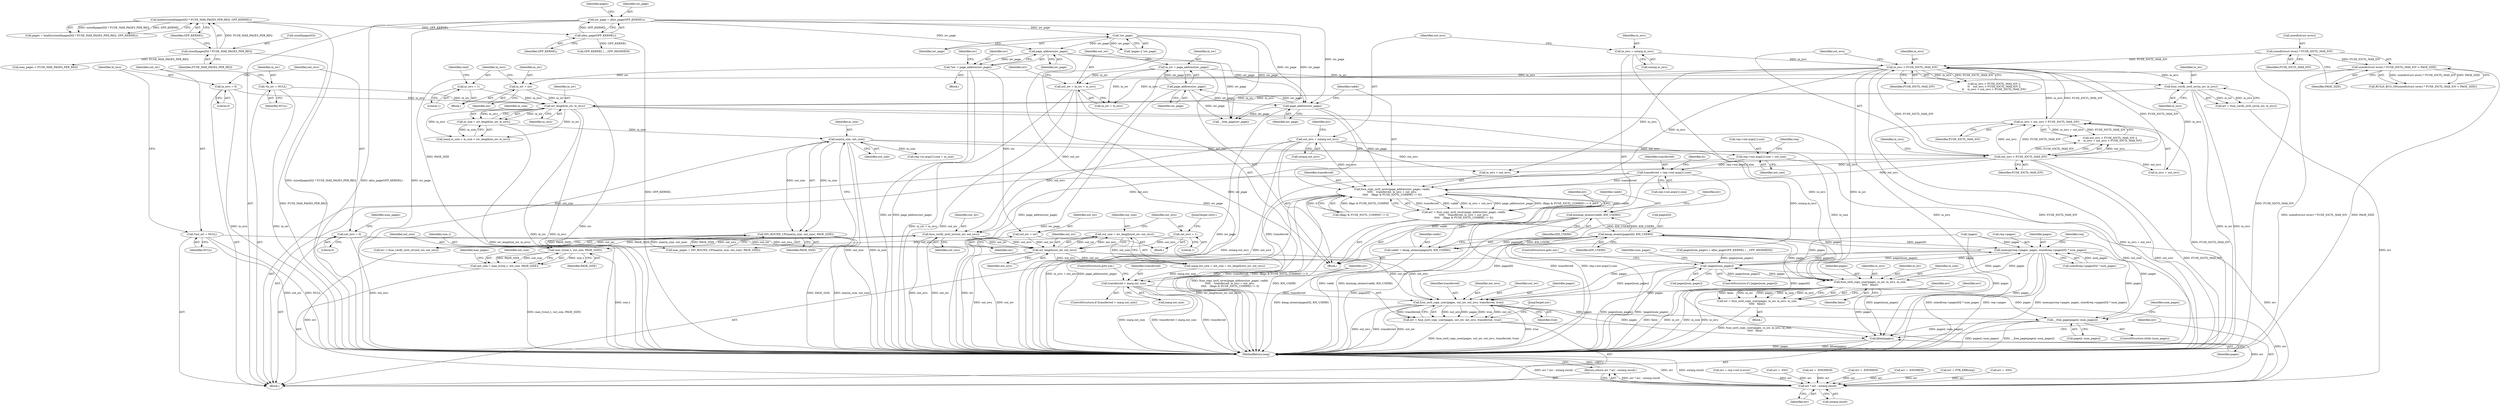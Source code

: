 digraph "0_linux_7572777eef78ebdee1ecb7c258c0ef94d35bad16@array" {
"1000498" [label="(Call,transferred = req->out.args[1].size)"];
"1000461" [label="(Call,req->out.args[1].size = out_size)"];
"1000273" [label="(Call,max(in_size, out_size))"];
"1000250" [label="(Call,in_size = iov_length(in_iov, in_iovs))"];
"1000252" [label="(Call,iov_length(in_iov, in_iovs))"];
"1000141" [label="(Call,*in_iov = NULL)"];
"1000227" [label="(Call,in_iov = iov)"];
"1000204" [label="(Call,*iov = page_address(iov_page))"];
"1000206" [label="(Call,page_address(iov_page))"];
"1000186" [label="(Call,iov_page = alloc_page(GFP_KERNEL))"];
"1000188" [label="(Call,alloc_page(GFP_KERNEL))"];
"1000178" [label="(Call,kzalloc(sizeof(pages[0]) * FUSE_MAX_PAGES_PER_REQ, GFP_KERNEL))"];
"1000179" [label="(Call,sizeof(pages[0]) * FUSE_MAX_PAGES_PER_REQ)"];
"1000194" [label="(Call,!iov_page)"];
"1000604" [label="(Call,fuse_verify_ioctl_iov(in_iov, in_iovs))"];
"1000593" [label="(Call,in_iov = page_address(iov_page))"];
"1000595" [label="(Call,page_address(iov_page))"];
"1000575" [label="(Call,page_address(iov_page))"];
"1000552" [label="(Call,in_iovs > FUSE_IOCTL_MAX_IOV)"];
"1000536" [label="(Call,in_iovs = outarg.in_iovs)"];
"1000559" [label="(Call,in_iovs + out_iovs > FUSE_IOCTL_MAX_IOV)"];
"1000556" [label="(Call,out_iovs > FUSE_IOCTL_MAX_IOV)"];
"1000541" [label="(Call,out_iovs = outarg.out_iovs)"];
"1000167" [label="(Call,sizeof(struct iovec) * FUSE_IOCTL_MAX_IOV)"];
"1000230" [label="(Call,in_iovs = 1)"];
"1000149" [label="(Call,in_iovs = 0)"];
"1000264" [label="(Call,out_size = max_t(size_t, out_size, PAGE_SIZE))"];
"1000266" [label="(Call,max_t(size_t, out_size, PAGE_SIZE))"];
"1000259" [label="(Call,out_size = iov_length(out_iov, out_iovs))"];
"1000261" [label="(Call,iov_length(out_iov, out_iovs))"];
"1000612" [label="(Call,fuse_verify_ioctl_iov(out_iov, out_iovs))"];
"1000597" [label="(Call,out_iov = in_iov + in_iovs)"];
"1000239" [label="(Call,out_iov = iov)"];
"1000145" [label="(Call,*out_iov = NULL)"];
"1000153" [label="(Call,out_iovs = 0)"];
"1000242" [label="(Call,out_iovs = 1)"];
"1000272" [label="(Call,DIV_ROUND_UP(max(in_size, out_size), PAGE_SIZE))"];
"1000166" [label="(Call,sizeof(struct iovec) * FUSE_IOCTL_MAX_IOV > PAGE_SIZE)"];
"1000574" [label="(Call,fuse_copy_ioctl_iovec(page_address(iov_page), vaddr,\n\t\t\t\t\t    transferred, in_iovs + out_iovs,\n\t\t\t\t\t    (flags & FUSE_IOCTL_COMPAT) != 0))"];
"1000572" [label="(Call,err = fuse_copy_ioctl_iovec(page_address(iov_page), vaddr,\n\t\t\t\t\t    transferred, in_iovs + out_iovs,\n\t\t\t\t\t    (flags & FUSE_IOCTL_COMPAT) != 0))"];
"1000658" [label="(Call,err ? err : outarg.result)"];
"1000657" [label="(Return,return err ? err : outarg.result;)"];
"1000587" [label="(Call,kunmap_atomic(vaddr, KM_USER0))"];
"1000567" [label="(Call,kmap_atomic(pages[0], KM_USER0))"];
"1000323" [label="(Call,memcpy(req->pages, pages, sizeof(req->pages[0]) * num_pages))"];
"1000300" [label="(Call,!pages[num_pages])"];
"1000421" [label="(Call,fuse_ioctl_copy_user(pages, in_iov, in_iovs, in_size,\n\t\t\t\t\t   false))"];
"1000419" [label="(Call,err = fuse_ioctl_copy_user(pages, in_iov, in_iovs, in_size,\n\t\t\t\t\t   false))"];
"1000632" [label="(Call,fuse_ioctl_copy_user(pages, out_iov, out_iovs, transferred, true))"];
"1000630" [label="(Call,err = fuse_ioctl_copy_user(pages, out_iov, out_iovs, transferred, true))"];
"1000650" [label="(Call,__free_page(pages[--num_pages]))"];
"1000655" [label="(Call,kfree(pages))"];
"1000565" [label="(Call,vaddr = kmap_atomic(pages[0], KM_USER0))"];
"1000624" [label="(Call,transferred > inarg.out_size)"];
"1000241" [label="(Identifier,iov)"];
"1000243" [label="(Identifier,out_iovs)"];
"1000596" [label="(Identifier,iov_page)"];
"1000254" [label="(Identifier,in_iovs)"];
"1000231" [label="(Identifier,in_iovs)"];
"1000541" [label="(Call,out_iovs = outarg.out_iovs)"];
"1000498" [label="(Call,transferred = req->out.args[1].size)"];
"1000269" [label="(Identifier,PAGE_SIZE)"];
"1000229" [label="(Identifier,iov)"];
"1000603" [label="(Identifier,err)"];
"1000568" [label="(Call,pages[0])"];
"1000170" [label="(Identifier,FUSE_IOCTL_MAX_IOV)"];
"1000660" [label="(Identifier,err)"];
"1000500" [label="(Call,req->out.args[1].size)"];
"1000554" [label="(Identifier,FUSE_IOCTL_MAX_IOV)"];
"1000629" [label="(ControlStructure,goto out;)"];
"1000266" [label="(Call,max_t(size_t, out_size, PAGE_SIZE))"];
"1000659" [label="(Identifier,err)"];
"1000147" [label="(Identifier,NULL)"];
"1000207" [label="(Identifier,iov_page)"];
"1000573" [label="(Identifier,err)"];
"1000636" [label="(Identifier,transferred)"];
"1000262" [label="(Identifier,out_iov)"];
"1000547" [label="(Identifier,err)"];
"1000489" [label="(Call,err = req->out.h.error)"];
"1000524" [label="(Block,)"];
"1000602" [label="(Call,err = fuse_verify_ioctl_iov(in_iov, in_iovs))"];
"1000543" [label="(Call,outarg.out_iovs)"];
"1000210" [label="(Identifier,iov)"];
"1000614" [label="(Identifier,out_iovs)"];
"1000171" [label="(Identifier,PAGE_SIZE)"];
"1000499" [label="(Identifier,transferred)"];
"1000178" [label="(Call,kzalloc(sizeof(pages[0]) * FUSE_MAX_PAGES_PER_REQ, GFP_KERNEL))"];
"1000661" [label="(Call,outarg.result)"];
"1000246" [label="(Call,inarg.in_size = in_size = iov_length(in_iov, in_iovs))"];
"1000605" [label="(Identifier,in_iov)"];
"1000149" [label="(Call,in_iovs = 0)"];
"1000567" [label="(Call,kmap_atomic(pages[0], KM_USER0))"];
"1000612" [label="(Call,fuse_verify_ioctl_iov(out_iov, out_iovs))"];
"1000188" [label="(Call,alloc_page(GFP_KERNEL))"];
"1000228" [label="(Identifier,in_iov)"];
"1000259" [label="(Call,out_size = iov_length(out_iov, out_iovs))"];
"1000422" [label="(Identifier,pages)"];
"1000604" [label="(Call,fuse_verify_ioctl_iov(in_iov, in_iovs))"];
"1000613" [label="(Identifier,out_iov)"];
"1000424" [label="(Identifier,in_iovs)"];
"1000561" [label="(Identifier,in_iovs)"];
"1000271" [label="(Identifier,max_pages)"];
"1000146" [label="(Identifier,out_iov)"];
"1000275" [label="(Identifier,out_size)"];
"1000328" [label="(Call,sizeof(req->pages[0]) * num_pages)"];
"1000394" [label="(Block,)"];
"1000176" [label="(Call,pages = kzalloc(sizeof(pages[0]) * FUSE_MAX_PAGES_PER_REQ, GFP_KERNEL))"];
"1000242" [label="(Call,out_iovs = 1)"];
"1000323" [label="(Call,memcpy(req->pages, pages, sizeof(req->pages[0]) * num_pages))"];
"1000230" [label="(Call,in_iovs = 1)"];
"1000589" [label="(Identifier,KM_USER0)"];
"1000195" [label="(Identifier,iov_page)"];
"1000536" [label="(Call,in_iovs = outarg.in_iovs)"];
"1000245" [label="(JumpTarget,retry:)"];
"1000179" [label="(Call,sizeof(pages[0]) * FUSE_MAX_PAGES_PER_REQ)"];
"1000227" [label="(Call,in_iov = iov)"];
"1000180" [label="(Call,sizeof(pages[0]))"];
"1000626" [label="(Call,inarg.out_size)"];
"1000635" [label="(Identifier,out_iovs)"];
"1000560" [label="(Call,in_iovs + out_iovs)"];
"1000205" [label="(Identifier,iov)"];
"1000649" [label="(Identifier,num_pages)"];
"1000419" [label="(Call,err = fuse_ioctl_copy_user(pages, in_iov, in_iovs, in_size,\n\t\t\t\t\t   false))"];
"1000638" [label="(JumpTarget,out:)"];
"1000226" [label="(Block,)"];
"1000551" [label="(Call,in_iovs > FUSE_IOCTL_MAX_IOV ||\n\t\t    out_iovs > FUSE_IOCTL_MAX_IOV ||\n\t\t    in_iovs + out_iovs > FUSE_IOCTL_MAX_IOV)"];
"1000634" [label="(Identifier,out_iov)"];
"1000244" [label="(Literal,1)"];
"1000555" [label="(Call,out_iovs > FUSE_IOCTL_MAX_IOV ||\n\t\t    in_iovs + out_iovs > FUSE_IOCTL_MAX_IOV)"];
"1000264" [label="(Call,out_size = max_t(size_t, out_size, PAGE_SIZE))"];
"1000462" [label="(Call,req->out.args[1].size)"];
"1000633" [label="(Identifier,pages)"];
"1000261" [label="(Call,iov_length(out_iov, out_iovs))"];
"1000650" [label="(Call,__free_page(pages[--num_pages]))"];
"1000202" [label="(Block,)"];
"1000538" [label="(Call,outarg.in_iovs)"];
"1000143" [label="(Identifier,NULL)"];
"1000606" [label="(Identifier,in_iovs)"];
"1000304" [label="(ControlStructure,goto out;)"];
"1000475" [label="(Identifier,req)"];
"1000576" [label="(Identifier,iov_page)"];
"1000184" [label="(Identifier,FUSE_MAX_PAGES_PER_REQ)"];
"1000526" [label="(Call,err = -EIO)"];
"1000291" [label="(Call,pages[num_pages] = alloc_page(GFP_KERNEL | __GFP_HIGHMEM))"];
"1000238" [label="(Block,)"];
"1000141" [label="(Call,*in_iov = NULL)"];
"1000250" [label="(Call,in_size = iov_length(in_iov, in_iovs))"];
"1000277" [label="(Call,err = -ENOMEM)"];
"1000582" [label="(Call,(flags & FUSE_IOCTL_COMPAT) != 0)"];
"1000624" [label="(Call,transferred > inarg.out_size)"];
"1000172" [label="(Call,err = -ENOMEM)"];
"1000268" [label="(Identifier,out_size)"];
"1000191" [label="(Call,!pages || !iov_page)"];
"1000301" [label="(Call,pages[num_pages])"];
"1000260" [label="(Identifier,out_size)"];
"1000273" [label="(Call,max(in_size, out_size))"];
"1000558" [label="(Identifier,FUSE_IOCTL_MAX_IOV)"];
"1000630" [label="(Call,err = fuse_ioctl_copy_user(pages, out_iov, out_iovs, transferred, true))"];
"1000232" [label="(Literal,1)"];
"1000251" [label="(Identifier,in_size)"];
"1000575" [label="(Call,page_address(iov_page))"];
"1000587" [label="(Call,kunmap_atomic(vaddr, KM_USER0))"];
"1000563" [label="(Identifier,FUSE_IOCTL_MAX_IOV)"];
"1000658" [label="(Call,err ? err : outarg.result)"];
"1000324" [label="(Call,req->pages)"];
"1000270" [label="(Call,max_pages = DIV_ROUND_UP(max(in_size, out_size), PAGE_SIZE))"];
"1000192" [label="(Call,!pages)"];
"1000542" [label="(Identifier,out_iovs)"];
"1000632" [label="(Call,fuse_ioctl_copy_user(pages, out_iov, out_iovs, transferred, true))"];
"1000565" [label="(Call,vaddr = kmap_atomic(pages[0], KM_USER0))"];
"1000588" [label="(Identifier,vaddr)"];
"1000158" [label="(Identifier,num_pages)"];
"1000546" [label="(Call,err = -ENOMEM)"];
"1000426" [label="(Identifier,false)"];
"1000154" [label="(Identifier,out_iovs)"];
"1000657" [label="(Return,return err ? err : outarg.result;)"];
"1000186" [label="(Call,iov_page = alloc_page(GFP_KERNEL))"];
"1000315" [label="(Call,err = PTR_ERR(req))"];
"1000193" [label="(Identifier,pages)"];
"1000306" [label="(Identifier,num_pages)"];
"1000664" [label="(MethodReturn,long)"];
"1000566" [label="(Identifier,vaddr)"];
"1000595" [label="(Call,page_address(iov_page))"];
"1000656" [label="(Identifier,pages)"];
"1000651" [label="(Call,pages[--num_pages])"];
"1000267" [label="(Identifier,size_t)"];
"1000537" [label="(Identifier,in_iovs)"];
"1000631" [label="(Identifier,err)"];
"1000167" [label="(Call,sizeof(struct iovec) * FUSE_IOCTL_MAX_IOV)"];
"1000153" [label="(Call,out_iovs = 0)"];
"1000619" [label="(Call,err = -EIO)"];
"1000185" [label="(Identifier,GFP_KERNEL)"];
"1000623" [label="(ControlStructure,if (transferred > inarg.out_size))"];
"1000265" [label="(Identifier,out_size)"];
"1000556" [label="(Call,out_iovs > FUSE_IOCTL_MAX_IOV)"];
"1000423" [label="(Identifier,in_iov)"];
"1000155" [label="(Literal,0)"];
"1000420" [label="(Identifier,err)"];
"1000204" [label="(Call,*iov = page_address(iov_page))"];
"1000189" [label="(Identifier,GFP_KERNEL)"];
"1000168" [label="(Call,sizeof(struct iovec))"];
"1000272" [label="(Call,DIV_ROUND_UP(max(in_size, out_size), PAGE_SIZE))"];
"1000572" [label="(Call,err = fuse_copy_ioctl_iovec(page_address(iov_page), vaddr,\n\t\t\t\t\t    transferred, in_iovs + out_iovs,\n\t\t\t\t\t    (flags & FUSE_IOCTL_COMPAT) != 0))"];
"1000165" [label="(Call,BUILD_BUG_ON(sizeof(struct iovec) * FUSE_IOCTL_MAX_IOV > PAGE_SIZE))"];
"1000300" [label="(Call,!pages[num_pages])"];
"1000637" [label="(Identifier,true)"];
"1000655" [label="(Call,kfree(pages))"];
"1000428" [label="(Identifier,err)"];
"1000276" [label="(Identifier,PAGE_SIZE)"];
"1000401" [label="(Call,req->in.args[1].size = in_size)"];
"1000591" [label="(Identifier,err)"];
"1000597" [label="(Call,out_iov = in_iov + in_iovs)"];
"1000648" [label="(ControlStructure,while (num_pages))"];
"1000299" [label="(ControlStructure,if (!pages[num_pages]))"];
"1000593" [label="(Call,in_iov = page_address(iov_page))"];
"1000113" [label="(Block,)"];
"1000296" [label="(Call,GFP_KERNEL | __GFP_HIGHMEM)"];
"1000559" [label="(Call,in_iovs + out_iovs > FUSE_IOCTL_MAX_IOV)"];
"1000598" [label="(Identifier,out_iov)"];
"1000145" [label="(Call,*out_iov = NULL)"];
"1000263" [label="(Identifier,out_iovs)"];
"1000274" [label="(Identifier,in_size)"];
"1000194" [label="(Call,!iov_page)"];
"1000166" [label="(Call,sizeof(struct iovec) * FUSE_IOCTL_MAX_IOV > PAGE_SIZE)"];
"1000571" [label="(Identifier,KM_USER0)"];
"1000206" [label="(Call,page_address(iov_page))"];
"1000553" [label="(Identifier,in_iovs)"];
"1000187" [label="(Identifier,iov_page)"];
"1000327" [label="(Identifier,pages)"];
"1000471" [label="(Identifier,out_size)"];
"1000252" [label="(Call,iov_length(in_iov, in_iovs))"];
"1000579" [label="(Call,in_iovs + out_iovs)"];
"1000461" [label="(Call,req->out.args[1].size = out_size)"];
"1000338" [label="(Identifier,req)"];
"1000425" [label="(Identifier,in_size)"];
"1000151" [label="(Literal,0)"];
"1000610" [label="(Call,err = fuse_verify_ioctl_iov(out_iov, out_iovs))"];
"1000557" [label="(Identifier,out_iovs)"];
"1000594" [label="(Identifier,in_iov)"];
"1000150" [label="(Identifier,in_iovs)"];
"1000253" [label="(Identifier,in_iov)"];
"1000646" [label="(Call,__free_page(iov_page))"];
"1000236" [label="(Identifier,cmd)"];
"1000599" [label="(Call,in_iov + in_iovs)"];
"1000240" [label="(Identifier,out_iov)"];
"1000510" [label="(Identifier,fc)"];
"1000574" [label="(Call,fuse_copy_ioctl_iovec(page_address(iov_page), vaddr,\n\t\t\t\t\t    transferred, in_iovs + out_iovs,\n\t\t\t\t\t    (flags & FUSE_IOCTL_COMPAT) != 0))"];
"1000142" [label="(Identifier,in_iov)"];
"1000552" [label="(Call,in_iovs > FUSE_IOCTL_MAX_IOV)"];
"1000282" [label="(Call,max_pages > FUSE_MAX_PAGES_PER_REQ)"];
"1000625" [label="(Identifier,transferred)"];
"1000578" [label="(Identifier,transferred)"];
"1000421" [label="(Call,fuse_ioctl_copy_user(pages, in_iov, in_iovs, in_size,\n\t\t\t\t\t   false))"];
"1000255" [label="(Call,inarg.out_size = out_size = iov_length(out_iov, out_iovs))"];
"1000577" [label="(Identifier,vaddr)"];
"1000239" [label="(Call,out_iov = iov)"];
"1000498" -> "1000113"  [label="AST: "];
"1000498" -> "1000500"  [label="CFG: "];
"1000499" -> "1000498"  [label="AST: "];
"1000500" -> "1000498"  [label="AST: "];
"1000510" -> "1000498"  [label="CFG: "];
"1000498" -> "1000664"  [label="DDG: transferred"];
"1000498" -> "1000664"  [label="DDG: req->out.args[1].size"];
"1000461" -> "1000498"  [label="DDG: req->out.args[1].size"];
"1000498" -> "1000574"  [label="DDG: transferred"];
"1000498" -> "1000624"  [label="DDG: transferred"];
"1000461" -> "1000113"  [label="AST: "];
"1000461" -> "1000471"  [label="CFG: "];
"1000462" -> "1000461"  [label="AST: "];
"1000471" -> "1000461"  [label="AST: "];
"1000475" -> "1000461"  [label="CFG: "];
"1000461" -> "1000664"  [label="DDG: out_size"];
"1000273" -> "1000461"  [label="DDG: out_size"];
"1000273" -> "1000272"  [label="AST: "];
"1000273" -> "1000275"  [label="CFG: "];
"1000274" -> "1000273"  [label="AST: "];
"1000275" -> "1000273"  [label="AST: "];
"1000276" -> "1000273"  [label="CFG: "];
"1000273" -> "1000664"  [label="DDG: out_size"];
"1000273" -> "1000664"  [label="DDG: in_size"];
"1000273" -> "1000272"  [label="DDG: in_size"];
"1000273" -> "1000272"  [label="DDG: out_size"];
"1000250" -> "1000273"  [label="DDG: in_size"];
"1000264" -> "1000273"  [label="DDG: out_size"];
"1000273" -> "1000401"  [label="DDG: in_size"];
"1000273" -> "1000421"  [label="DDG: in_size"];
"1000250" -> "1000246"  [label="AST: "];
"1000250" -> "1000252"  [label="CFG: "];
"1000251" -> "1000250"  [label="AST: "];
"1000252" -> "1000250"  [label="AST: "];
"1000246" -> "1000250"  [label="CFG: "];
"1000250" -> "1000664"  [label="DDG: iov_length(in_iov, in_iovs)"];
"1000250" -> "1000246"  [label="DDG: in_size"];
"1000252" -> "1000250"  [label="DDG: in_iov"];
"1000252" -> "1000250"  [label="DDG: in_iovs"];
"1000252" -> "1000254"  [label="CFG: "];
"1000253" -> "1000252"  [label="AST: "];
"1000254" -> "1000252"  [label="AST: "];
"1000252" -> "1000664"  [label="DDG: in_iov"];
"1000252" -> "1000664"  [label="DDG: in_iovs"];
"1000252" -> "1000246"  [label="DDG: in_iov"];
"1000252" -> "1000246"  [label="DDG: in_iovs"];
"1000141" -> "1000252"  [label="DDG: in_iov"];
"1000227" -> "1000252"  [label="DDG: in_iov"];
"1000604" -> "1000252"  [label="DDG: in_iov"];
"1000604" -> "1000252"  [label="DDG: in_iovs"];
"1000230" -> "1000252"  [label="DDG: in_iovs"];
"1000149" -> "1000252"  [label="DDG: in_iovs"];
"1000252" -> "1000421"  [label="DDG: in_iov"];
"1000252" -> "1000421"  [label="DDG: in_iovs"];
"1000141" -> "1000113"  [label="AST: "];
"1000141" -> "1000143"  [label="CFG: "];
"1000142" -> "1000141"  [label="AST: "];
"1000143" -> "1000141"  [label="AST: "];
"1000146" -> "1000141"  [label="CFG: "];
"1000141" -> "1000664"  [label="DDG: in_iov"];
"1000227" -> "1000226"  [label="AST: "];
"1000227" -> "1000229"  [label="CFG: "];
"1000228" -> "1000227"  [label="AST: "];
"1000229" -> "1000227"  [label="AST: "];
"1000231" -> "1000227"  [label="CFG: "];
"1000227" -> "1000664"  [label="DDG: iov"];
"1000204" -> "1000227"  [label="DDG: iov"];
"1000204" -> "1000202"  [label="AST: "];
"1000204" -> "1000206"  [label="CFG: "];
"1000205" -> "1000204"  [label="AST: "];
"1000206" -> "1000204"  [label="AST: "];
"1000210" -> "1000204"  [label="CFG: "];
"1000204" -> "1000664"  [label="DDG: page_address(iov_page)"];
"1000204" -> "1000664"  [label="DDG: iov"];
"1000206" -> "1000204"  [label="DDG: iov_page"];
"1000204" -> "1000239"  [label="DDG: iov"];
"1000206" -> "1000207"  [label="CFG: "];
"1000207" -> "1000206"  [label="AST: "];
"1000206" -> "1000664"  [label="DDG: iov_page"];
"1000186" -> "1000206"  [label="DDG: iov_page"];
"1000194" -> "1000206"  [label="DDG: iov_page"];
"1000206" -> "1000575"  [label="DDG: iov_page"];
"1000206" -> "1000646"  [label="DDG: iov_page"];
"1000186" -> "1000113"  [label="AST: "];
"1000186" -> "1000188"  [label="CFG: "];
"1000187" -> "1000186"  [label="AST: "];
"1000188" -> "1000186"  [label="AST: "];
"1000193" -> "1000186"  [label="CFG: "];
"1000186" -> "1000664"  [label="DDG: alloc_page(GFP_KERNEL)"];
"1000186" -> "1000664"  [label="DDG: iov_page"];
"1000188" -> "1000186"  [label="DDG: GFP_KERNEL"];
"1000186" -> "1000194"  [label="DDG: iov_page"];
"1000186" -> "1000575"  [label="DDG: iov_page"];
"1000186" -> "1000646"  [label="DDG: iov_page"];
"1000188" -> "1000189"  [label="CFG: "];
"1000189" -> "1000188"  [label="AST: "];
"1000188" -> "1000664"  [label="DDG: GFP_KERNEL"];
"1000178" -> "1000188"  [label="DDG: GFP_KERNEL"];
"1000188" -> "1000296"  [label="DDG: GFP_KERNEL"];
"1000178" -> "1000176"  [label="AST: "];
"1000178" -> "1000185"  [label="CFG: "];
"1000179" -> "1000178"  [label="AST: "];
"1000185" -> "1000178"  [label="AST: "];
"1000176" -> "1000178"  [label="CFG: "];
"1000178" -> "1000664"  [label="DDG: sizeof(pages[0]) * FUSE_MAX_PAGES_PER_REQ"];
"1000178" -> "1000176"  [label="DDG: sizeof(pages[0]) * FUSE_MAX_PAGES_PER_REQ"];
"1000178" -> "1000176"  [label="DDG: GFP_KERNEL"];
"1000179" -> "1000178"  [label="DDG: FUSE_MAX_PAGES_PER_REQ"];
"1000179" -> "1000184"  [label="CFG: "];
"1000180" -> "1000179"  [label="AST: "];
"1000184" -> "1000179"  [label="AST: "];
"1000185" -> "1000179"  [label="CFG: "];
"1000179" -> "1000664"  [label="DDG: FUSE_MAX_PAGES_PER_REQ"];
"1000179" -> "1000282"  [label="DDG: FUSE_MAX_PAGES_PER_REQ"];
"1000194" -> "1000191"  [label="AST: "];
"1000194" -> "1000195"  [label="CFG: "];
"1000195" -> "1000194"  [label="AST: "];
"1000191" -> "1000194"  [label="CFG: "];
"1000194" -> "1000664"  [label="DDG: iov_page"];
"1000194" -> "1000191"  [label="DDG: iov_page"];
"1000194" -> "1000575"  [label="DDG: iov_page"];
"1000194" -> "1000646"  [label="DDG: iov_page"];
"1000604" -> "1000602"  [label="AST: "];
"1000604" -> "1000606"  [label="CFG: "];
"1000605" -> "1000604"  [label="AST: "];
"1000606" -> "1000604"  [label="AST: "];
"1000602" -> "1000604"  [label="CFG: "];
"1000604" -> "1000664"  [label="DDG: in_iov"];
"1000604" -> "1000664"  [label="DDG: in_iovs"];
"1000604" -> "1000602"  [label="DDG: in_iov"];
"1000604" -> "1000602"  [label="DDG: in_iovs"];
"1000593" -> "1000604"  [label="DDG: in_iov"];
"1000552" -> "1000604"  [label="DDG: in_iovs"];
"1000593" -> "1000524"  [label="AST: "];
"1000593" -> "1000595"  [label="CFG: "];
"1000594" -> "1000593"  [label="AST: "];
"1000595" -> "1000593"  [label="AST: "];
"1000598" -> "1000593"  [label="CFG: "];
"1000593" -> "1000664"  [label="DDG: page_address(iov_page)"];
"1000595" -> "1000593"  [label="DDG: iov_page"];
"1000593" -> "1000597"  [label="DDG: in_iov"];
"1000593" -> "1000599"  [label="DDG: in_iov"];
"1000595" -> "1000596"  [label="CFG: "];
"1000596" -> "1000595"  [label="AST: "];
"1000595" -> "1000664"  [label="DDG: iov_page"];
"1000595" -> "1000575"  [label="DDG: iov_page"];
"1000575" -> "1000595"  [label="DDG: iov_page"];
"1000595" -> "1000646"  [label="DDG: iov_page"];
"1000575" -> "1000574"  [label="AST: "];
"1000575" -> "1000576"  [label="CFG: "];
"1000576" -> "1000575"  [label="AST: "];
"1000577" -> "1000575"  [label="CFG: "];
"1000575" -> "1000664"  [label="DDG: iov_page"];
"1000575" -> "1000574"  [label="DDG: iov_page"];
"1000575" -> "1000646"  [label="DDG: iov_page"];
"1000552" -> "1000551"  [label="AST: "];
"1000552" -> "1000554"  [label="CFG: "];
"1000553" -> "1000552"  [label="AST: "];
"1000554" -> "1000552"  [label="AST: "];
"1000557" -> "1000552"  [label="CFG: "];
"1000551" -> "1000552"  [label="CFG: "];
"1000552" -> "1000664"  [label="DDG: in_iovs"];
"1000552" -> "1000664"  [label="DDG: FUSE_IOCTL_MAX_IOV"];
"1000552" -> "1000551"  [label="DDG: in_iovs"];
"1000552" -> "1000551"  [label="DDG: FUSE_IOCTL_MAX_IOV"];
"1000536" -> "1000552"  [label="DDG: in_iovs"];
"1000559" -> "1000552"  [label="DDG: FUSE_IOCTL_MAX_IOV"];
"1000556" -> "1000552"  [label="DDG: FUSE_IOCTL_MAX_IOV"];
"1000167" -> "1000552"  [label="DDG: FUSE_IOCTL_MAX_IOV"];
"1000552" -> "1000556"  [label="DDG: FUSE_IOCTL_MAX_IOV"];
"1000552" -> "1000559"  [label="DDG: in_iovs"];
"1000552" -> "1000560"  [label="DDG: in_iovs"];
"1000552" -> "1000574"  [label="DDG: in_iovs"];
"1000552" -> "1000579"  [label="DDG: in_iovs"];
"1000552" -> "1000597"  [label="DDG: in_iovs"];
"1000552" -> "1000599"  [label="DDG: in_iovs"];
"1000536" -> "1000524"  [label="AST: "];
"1000536" -> "1000538"  [label="CFG: "];
"1000537" -> "1000536"  [label="AST: "];
"1000538" -> "1000536"  [label="AST: "];
"1000542" -> "1000536"  [label="CFG: "];
"1000536" -> "1000664"  [label="DDG: outarg.in_iovs"];
"1000559" -> "1000555"  [label="AST: "];
"1000559" -> "1000563"  [label="CFG: "];
"1000560" -> "1000559"  [label="AST: "];
"1000563" -> "1000559"  [label="AST: "];
"1000555" -> "1000559"  [label="CFG: "];
"1000559" -> "1000664"  [label="DDG: in_iovs + out_iovs"];
"1000559" -> "1000664"  [label="DDG: FUSE_IOCTL_MAX_IOV"];
"1000559" -> "1000555"  [label="DDG: in_iovs + out_iovs"];
"1000559" -> "1000555"  [label="DDG: FUSE_IOCTL_MAX_IOV"];
"1000556" -> "1000559"  [label="DDG: out_iovs"];
"1000556" -> "1000559"  [label="DDG: FUSE_IOCTL_MAX_IOV"];
"1000556" -> "1000555"  [label="AST: "];
"1000556" -> "1000558"  [label="CFG: "];
"1000557" -> "1000556"  [label="AST: "];
"1000558" -> "1000556"  [label="AST: "];
"1000561" -> "1000556"  [label="CFG: "];
"1000555" -> "1000556"  [label="CFG: "];
"1000556" -> "1000664"  [label="DDG: out_iovs"];
"1000556" -> "1000664"  [label="DDG: FUSE_IOCTL_MAX_IOV"];
"1000556" -> "1000555"  [label="DDG: out_iovs"];
"1000556" -> "1000555"  [label="DDG: FUSE_IOCTL_MAX_IOV"];
"1000541" -> "1000556"  [label="DDG: out_iovs"];
"1000556" -> "1000560"  [label="DDG: out_iovs"];
"1000556" -> "1000574"  [label="DDG: out_iovs"];
"1000556" -> "1000579"  [label="DDG: out_iovs"];
"1000556" -> "1000612"  [label="DDG: out_iovs"];
"1000541" -> "1000524"  [label="AST: "];
"1000541" -> "1000543"  [label="CFG: "];
"1000542" -> "1000541"  [label="AST: "];
"1000543" -> "1000541"  [label="AST: "];
"1000547" -> "1000541"  [label="CFG: "];
"1000541" -> "1000664"  [label="DDG: outarg.out_iovs"];
"1000541" -> "1000664"  [label="DDG: out_iovs"];
"1000541" -> "1000574"  [label="DDG: out_iovs"];
"1000541" -> "1000579"  [label="DDG: out_iovs"];
"1000541" -> "1000612"  [label="DDG: out_iovs"];
"1000167" -> "1000166"  [label="AST: "];
"1000167" -> "1000170"  [label="CFG: "];
"1000168" -> "1000167"  [label="AST: "];
"1000170" -> "1000167"  [label="AST: "];
"1000171" -> "1000167"  [label="CFG: "];
"1000167" -> "1000664"  [label="DDG: FUSE_IOCTL_MAX_IOV"];
"1000167" -> "1000166"  [label="DDG: FUSE_IOCTL_MAX_IOV"];
"1000230" -> "1000226"  [label="AST: "];
"1000230" -> "1000232"  [label="CFG: "];
"1000231" -> "1000230"  [label="AST: "];
"1000232" -> "1000230"  [label="AST: "];
"1000236" -> "1000230"  [label="CFG: "];
"1000149" -> "1000113"  [label="AST: "];
"1000149" -> "1000151"  [label="CFG: "];
"1000150" -> "1000149"  [label="AST: "];
"1000151" -> "1000149"  [label="AST: "];
"1000154" -> "1000149"  [label="CFG: "];
"1000149" -> "1000664"  [label="DDG: in_iovs"];
"1000264" -> "1000113"  [label="AST: "];
"1000264" -> "1000266"  [label="CFG: "];
"1000265" -> "1000264"  [label="AST: "];
"1000266" -> "1000264"  [label="AST: "];
"1000271" -> "1000264"  [label="CFG: "];
"1000264" -> "1000664"  [label="DDG: max_t(size_t, out_size, PAGE_SIZE)"];
"1000266" -> "1000264"  [label="DDG: size_t"];
"1000266" -> "1000264"  [label="DDG: out_size"];
"1000266" -> "1000264"  [label="DDG: PAGE_SIZE"];
"1000266" -> "1000269"  [label="CFG: "];
"1000267" -> "1000266"  [label="AST: "];
"1000268" -> "1000266"  [label="AST: "];
"1000269" -> "1000266"  [label="AST: "];
"1000266" -> "1000664"  [label="DDG: size_t"];
"1000259" -> "1000266"  [label="DDG: out_size"];
"1000272" -> "1000266"  [label="DDG: PAGE_SIZE"];
"1000166" -> "1000266"  [label="DDG: PAGE_SIZE"];
"1000266" -> "1000272"  [label="DDG: PAGE_SIZE"];
"1000259" -> "1000255"  [label="AST: "];
"1000259" -> "1000261"  [label="CFG: "];
"1000260" -> "1000259"  [label="AST: "];
"1000261" -> "1000259"  [label="AST: "];
"1000255" -> "1000259"  [label="CFG: "];
"1000259" -> "1000664"  [label="DDG: iov_length(out_iov, out_iovs)"];
"1000259" -> "1000255"  [label="DDG: out_size"];
"1000261" -> "1000259"  [label="DDG: out_iov"];
"1000261" -> "1000259"  [label="DDG: out_iovs"];
"1000261" -> "1000263"  [label="CFG: "];
"1000262" -> "1000261"  [label="AST: "];
"1000263" -> "1000261"  [label="AST: "];
"1000261" -> "1000664"  [label="DDG: out_iovs"];
"1000261" -> "1000664"  [label="DDG: out_iov"];
"1000261" -> "1000255"  [label="DDG: out_iov"];
"1000261" -> "1000255"  [label="DDG: out_iovs"];
"1000612" -> "1000261"  [label="DDG: out_iov"];
"1000612" -> "1000261"  [label="DDG: out_iovs"];
"1000239" -> "1000261"  [label="DDG: out_iov"];
"1000145" -> "1000261"  [label="DDG: out_iov"];
"1000153" -> "1000261"  [label="DDG: out_iovs"];
"1000242" -> "1000261"  [label="DDG: out_iovs"];
"1000261" -> "1000632"  [label="DDG: out_iov"];
"1000261" -> "1000632"  [label="DDG: out_iovs"];
"1000612" -> "1000610"  [label="AST: "];
"1000612" -> "1000614"  [label="CFG: "];
"1000613" -> "1000612"  [label="AST: "];
"1000614" -> "1000612"  [label="AST: "];
"1000610" -> "1000612"  [label="CFG: "];
"1000612" -> "1000664"  [label="DDG: out_iovs"];
"1000612" -> "1000664"  [label="DDG: out_iov"];
"1000612" -> "1000610"  [label="DDG: out_iov"];
"1000612" -> "1000610"  [label="DDG: out_iovs"];
"1000597" -> "1000612"  [label="DDG: out_iov"];
"1000597" -> "1000524"  [label="AST: "];
"1000597" -> "1000599"  [label="CFG: "];
"1000598" -> "1000597"  [label="AST: "];
"1000599" -> "1000597"  [label="AST: "];
"1000603" -> "1000597"  [label="CFG: "];
"1000597" -> "1000664"  [label="DDG: in_iov + in_iovs"];
"1000597" -> "1000664"  [label="DDG: out_iov"];
"1000239" -> "1000238"  [label="AST: "];
"1000239" -> "1000241"  [label="CFG: "];
"1000240" -> "1000239"  [label="AST: "];
"1000241" -> "1000239"  [label="AST: "];
"1000243" -> "1000239"  [label="CFG: "];
"1000239" -> "1000664"  [label="DDG: iov"];
"1000145" -> "1000113"  [label="AST: "];
"1000145" -> "1000147"  [label="CFG: "];
"1000146" -> "1000145"  [label="AST: "];
"1000147" -> "1000145"  [label="AST: "];
"1000150" -> "1000145"  [label="CFG: "];
"1000145" -> "1000664"  [label="DDG: out_iov"];
"1000145" -> "1000664"  [label="DDG: NULL"];
"1000153" -> "1000113"  [label="AST: "];
"1000153" -> "1000155"  [label="CFG: "];
"1000154" -> "1000153"  [label="AST: "];
"1000155" -> "1000153"  [label="AST: "];
"1000158" -> "1000153"  [label="CFG: "];
"1000153" -> "1000664"  [label="DDG: out_iovs"];
"1000242" -> "1000238"  [label="AST: "];
"1000242" -> "1000244"  [label="CFG: "];
"1000243" -> "1000242"  [label="AST: "];
"1000244" -> "1000242"  [label="AST: "];
"1000245" -> "1000242"  [label="CFG: "];
"1000272" -> "1000270"  [label="AST: "];
"1000272" -> "1000276"  [label="CFG: "];
"1000276" -> "1000272"  [label="AST: "];
"1000270" -> "1000272"  [label="CFG: "];
"1000272" -> "1000664"  [label="DDG: PAGE_SIZE"];
"1000272" -> "1000664"  [label="DDG: max(in_size, out_size)"];
"1000272" -> "1000270"  [label="DDG: max(in_size, out_size)"];
"1000272" -> "1000270"  [label="DDG: PAGE_SIZE"];
"1000166" -> "1000165"  [label="AST: "];
"1000166" -> "1000171"  [label="CFG: "];
"1000171" -> "1000166"  [label="AST: "];
"1000165" -> "1000166"  [label="CFG: "];
"1000166" -> "1000664"  [label="DDG: sizeof(struct iovec) * FUSE_IOCTL_MAX_IOV"];
"1000166" -> "1000664"  [label="DDG: PAGE_SIZE"];
"1000166" -> "1000165"  [label="DDG: sizeof(struct iovec) * FUSE_IOCTL_MAX_IOV"];
"1000166" -> "1000165"  [label="DDG: PAGE_SIZE"];
"1000574" -> "1000572"  [label="AST: "];
"1000574" -> "1000582"  [label="CFG: "];
"1000577" -> "1000574"  [label="AST: "];
"1000578" -> "1000574"  [label="AST: "];
"1000579" -> "1000574"  [label="AST: "];
"1000582" -> "1000574"  [label="AST: "];
"1000572" -> "1000574"  [label="CFG: "];
"1000574" -> "1000664"  [label="DDG: in_iovs + out_iovs"];
"1000574" -> "1000664"  [label="DDG: page_address(iov_page)"];
"1000574" -> "1000664"  [label="DDG: transferred"];
"1000574" -> "1000664"  [label="DDG: (flags & FUSE_IOCTL_COMPAT) != 0"];
"1000574" -> "1000572"  [label="DDG: transferred"];
"1000574" -> "1000572"  [label="DDG: vaddr"];
"1000574" -> "1000572"  [label="DDG: in_iovs + out_iovs"];
"1000574" -> "1000572"  [label="DDG: page_address(iov_page)"];
"1000574" -> "1000572"  [label="DDG: (flags & FUSE_IOCTL_COMPAT) != 0"];
"1000565" -> "1000574"  [label="DDG: vaddr"];
"1000582" -> "1000574"  [label="DDG: flags & FUSE_IOCTL_COMPAT"];
"1000582" -> "1000574"  [label="DDG: 0"];
"1000574" -> "1000587"  [label="DDG: vaddr"];
"1000572" -> "1000524"  [label="AST: "];
"1000573" -> "1000572"  [label="AST: "];
"1000588" -> "1000572"  [label="CFG: "];
"1000572" -> "1000664"  [label="DDG: fuse_copy_ioctl_iovec(page_address(iov_page), vaddr,\n\t\t\t\t\t    transferred, in_iovs + out_iovs,\n\t\t\t\t\t    (flags & FUSE_IOCTL_COMPAT) != 0)"];
"1000572" -> "1000658"  [label="DDG: err"];
"1000658" -> "1000657"  [label="AST: "];
"1000658" -> "1000660"  [label="CFG: "];
"1000658" -> "1000661"  [label="CFG: "];
"1000659" -> "1000658"  [label="AST: "];
"1000660" -> "1000658"  [label="AST: "];
"1000661" -> "1000658"  [label="AST: "];
"1000657" -> "1000658"  [label="CFG: "];
"1000658" -> "1000664"  [label="DDG: err"];
"1000658" -> "1000664"  [label="DDG: outarg.result"];
"1000658" -> "1000664"  [label="DDG: err ? err : outarg.result"];
"1000658" -> "1000657"  [label="DDG: err ? err : outarg.result"];
"1000315" -> "1000658"  [label="DDG: err"];
"1000630" -> "1000658"  [label="DDG: err"];
"1000277" -> "1000658"  [label="DDG: err"];
"1000526" -> "1000658"  [label="DDG: err"];
"1000602" -> "1000658"  [label="DDG: err"];
"1000619" -> "1000658"  [label="DDG: err"];
"1000419" -> "1000658"  [label="DDG: err"];
"1000610" -> "1000658"  [label="DDG: err"];
"1000546" -> "1000658"  [label="DDG: err"];
"1000489" -> "1000658"  [label="DDG: err"];
"1000172" -> "1000658"  [label="DDG: err"];
"1000657" -> "1000113"  [label="AST: "];
"1000664" -> "1000657"  [label="CFG: "];
"1000657" -> "1000664"  [label="DDG: <RET>"];
"1000587" -> "1000524"  [label="AST: "];
"1000587" -> "1000589"  [label="CFG: "];
"1000588" -> "1000587"  [label="AST: "];
"1000589" -> "1000587"  [label="AST: "];
"1000591" -> "1000587"  [label="CFG: "];
"1000587" -> "1000664"  [label="DDG: KM_USER0"];
"1000587" -> "1000664"  [label="DDG: vaddr"];
"1000587" -> "1000664"  [label="DDG: kunmap_atomic(vaddr, KM_USER0)"];
"1000587" -> "1000567"  [label="DDG: KM_USER0"];
"1000567" -> "1000587"  [label="DDG: KM_USER0"];
"1000567" -> "1000565"  [label="AST: "];
"1000567" -> "1000571"  [label="CFG: "];
"1000568" -> "1000567"  [label="AST: "];
"1000571" -> "1000567"  [label="AST: "];
"1000565" -> "1000567"  [label="CFG: "];
"1000567" -> "1000664"  [label="DDG: pages[0]"];
"1000567" -> "1000323"  [label="DDG: pages[0]"];
"1000567" -> "1000421"  [label="DDG: pages[0]"];
"1000567" -> "1000565"  [label="DDG: pages[0]"];
"1000567" -> "1000565"  [label="DDG: KM_USER0"];
"1000421" -> "1000567"  [label="DDG: pages"];
"1000323" -> "1000567"  [label="DDG: pages"];
"1000567" -> "1000632"  [label="DDG: pages[0]"];
"1000567" -> "1000655"  [label="DDG: pages[0]"];
"1000323" -> "1000113"  [label="AST: "];
"1000323" -> "1000328"  [label="CFG: "];
"1000324" -> "1000323"  [label="AST: "];
"1000327" -> "1000323"  [label="AST: "];
"1000328" -> "1000323"  [label="AST: "];
"1000338" -> "1000323"  [label="CFG: "];
"1000323" -> "1000664"  [label="DDG: sizeof(req->pages[0]) * num_pages"];
"1000323" -> "1000664"  [label="DDG: req->pages"];
"1000323" -> "1000664"  [label="DDG: memcpy(req->pages, pages, sizeof(req->pages[0]) * num_pages)"];
"1000323" -> "1000300"  [label="DDG: pages"];
"1000421" -> "1000323"  [label="DDG: pages"];
"1000192" -> "1000323"  [label="DDG: pages"];
"1000300" -> "1000323"  [label="DDG: pages[num_pages]"];
"1000328" -> "1000323"  [label="DDG: num_pages"];
"1000323" -> "1000421"  [label="DDG: pages"];
"1000323" -> "1000632"  [label="DDG: pages"];
"1000323" -> "1000650"  [label="DDG: pages"];
"1000323" -> "1000655"  [label="DDG: pages"];
"1000300" -> "1000299"  [label="AST: "];
"1000300" -> "1000301"  [label="CFG: "];
"1000301" -> "1000300"  [label="AST: "];
"1000304" -> "1000300"  [label="CFG: "];
"1000306" -> "1000300"  [label="CFG: "];
"1000300" -> "1000664"  [label="DDG: pages[num_pages]"];
"1000300" -> "1000664"  [label="DDG: !pages[num_pages]"];
"1000291" -> "1000300"  [label="DDG: pages[num_pages]"];
"1000421" -> "1000300"  [label="DDG: pages"];
"1000192" -> "1000300"  [label="DDG: pages"];
"1000300" -> "1000421"  [label="DDG: pages[num_pages]"];
"1000300" -> "1000632"  [label="DDG: pages[num_pages]"];
"1000300" -> "1000655"  [label="DDG: pages[num_pages]"];
"1000421" -> "1000419"  [label="AST: "];
"1000421" -> "1000426"  [label="CFG: "];
"1000422" -> "1000421"  [label="AST: "];
"1000423" -> "1000421"  [label="AST: "];
"1000424" -> "1000421"  [label="AST: "];
"1000425" -> "1000421"  [label="AST: "];
"1000426" -> "1000421"  [label="AST: "];
"1000419" -> "1000421"  [label="CFG: "];
"1000421" -> "1000664"  [label="DDG: false"];
"1000421" -> "1000664"  [label="DDG: in_iov"];
"1000421" -> "1000664"  [label="DDG: in_size"];
"1000421" -> "1000664"  [label="DDG: in_iovs"];
"1000421" -> "1000419"  [label="DDG: false"];
"1000421" -> "1000419"  [label="DDG: in_iov"];
"1000421" -> "1000419"  [label="DDG: pages"];
"1000421" -> "1000419"  [label="DDG: in_size"];
"1000421" -> "1000419"  [label="DDG: in_iovs"];
"1000421" -> "1000632"  [label="DDG: pages"];
"1000421" -> "1000650"  [label="DDG: pages"];
"1000421" -> "1000655"  [label="DDG: pages"];
"1000419" -> "1000394"  [label="AST: "];
"1000420" -> "1000419"  [label="AST: "];
"1000428" -> "1000419"  [label="CFG: "];
"1000419" -> "1000664"  [label="DDG: fuse_ioctl_copy_user(pages, in_iov, in_iovs, in_size,\n\t\t\t\t\t   false)"];
"1000632" -> "1000630"  [label="AST: "];
"1000632" -> "1000637"  [label="CFG: "];
"1000633" -> "1000632"  [label="AST: "];
"1000634" -> "1000632"  [label="AST: "];
"1000635" -> "1000632"  [label="AST: "];
"1000636" -> "1000632"  [label="AST: "];
"1000637" -> "1000632"  [label="AST: "];
"1000630" -> "1000632"  [label="CFG: "];
"1000632" -> "1000664"  [label="DDG: true"];
"1000632" -> "1000664"  [label="DDG: out_iovs"];
"1000632" -> "1000664"  [label="DDG: transferred"];
"1000632" -> "1000664"  [label="DDG: out_iov"];
"1000632" -> "1000630"  [label="DDG: out_iovs"];
"1000632" -> "1000630"  [label="DDG: pages"];
"1000632" -> "1000630"  [label="DDG: true"];
"1000632" -> "1000630"  [label="DDG: out_iov"];
"1000632" -> "1000630"  [label="DDG: transferred"];
"1000624" -> "1000632"  [label="DDG: transferred"];
"1000632" -> "1000650"  [label="DDG: pages"];
"1000632" -> "1000655"  [label="DDG: pages"];
"1000630" -> "1000113"  [label="AST: "];
"1000631" -> "1000630"  [label="AST: "];
"1000638" -> "1000630"  [label="CFG: "];
"1000630" -> "1000664"  [label="DDG: fuse_ioctl_copy_user(pages, out_iov, out_iovs, transferred, true)"];
"1000650" -> "1000648"  [label="AST: "];
"1000650" -> "1000651"  [label="CFG: "];
"1000651" -> "1000650"  [label="AST: "];
"1000649" -> "1000650"  [label="CFG: "];
"1000650" -> "1000664"  [label="DDG: __free_page(pages[--num_pages])"];
"1000650" -> "1000664"  [label="DDG: pages[--num_pages]"];
"1000192" -> "1000650"  [label="DDG: pages"];
"1000650" -> "1000655"  [label="DDG: pages[--num_pages]"];
"1000655" -> "1000113"  [label="AST: "];
"1000655" -> "1000656"  [label="CFG: "];
"1000656" -> "1000655"  [label="AST: "];
"1000659" -> "1000655"  [label="CFG: "];
"1000655" -> "1000664"  [label="DDG: pages"];
"1000655" -> "1000664"  [label="DDG: kfree(pages)"];
"1000192" -> "1000655"  [label="DDG: pages"];
"1000565" -> "1000524"  [label="AST: "];
"1000566" -> "1000565"  [label="AST: "];
"1000573" -> "1000565"  [label="CFG: "];
"1000565" -> "1000664"  [label="DDG: kmap_atomic(pages[0], KM_USER0)"];
"1000624" -> "1000623"  [label="AST: "];
"1000624" -> "1000626"  [label="CFG: "];
"1000625" -> "1000624"  [label="AST: "];
"1000626" -> "1000624"  [label="AST: "];
"1000629" -> "1000624"  [label="CFG: "];
"1000631" -> "1000624"  [label="CFG: "];
"1000624" -> "1000664"  [label="DDG: inarg.out_size"];
"1000624" -> "1000664"  [label="DDG: transferred > inarg.out_size"];
"1000624" -> "1000664"  [label="DDG: transferred"];
"1000255" -> "1000624"  [label="DDG: inarg.out_size"];
}
